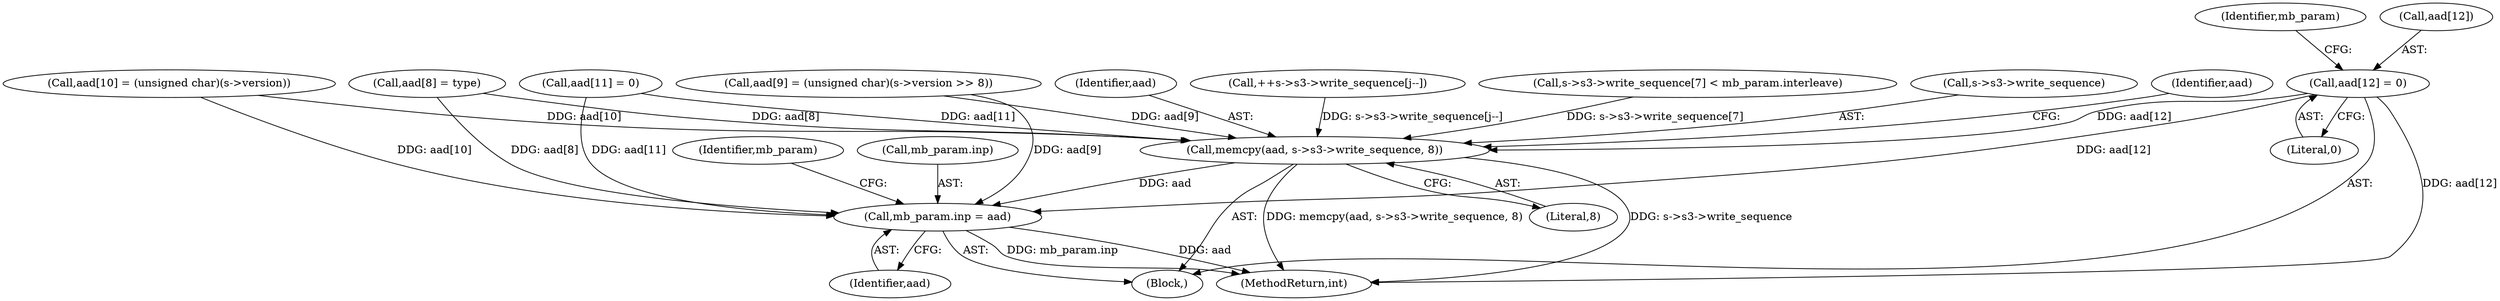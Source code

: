 digraph "0_openssl_77c77f0a1b9f15b869ca3342186dfbedd1119d0e@array" {
"1000488" [label="(Call,aad[12] = 0)"];
"1000450" [label="(Call,memcpy(aad, s->s3->write_sequence, 8))"];
"1000498" [label="(Call,mb_param.inp = aad)"];
"1000498" [label="(Call,mb_param.inp = aad)"];
"1000492" [label="(Literal,0)"];
"1000451" [label="(Identifier,aad)"];
"1000502" [label="(Identifier,aad)"];
"1000611" [label="(Call,++s->s3->write_sequence[j--])"];
"1000382" [label="(Block,)"];
"1000495" [label="(Identifier,mb_param)"];
"1000450" [label="(Call,memcpy(aad, s->s3->write_sequence, 8))"];
"1000589" [label="(Call,s->s3->write_sequence[7] < mb_param.interleave)"];
"1000489" [label="(Call,aad[12])"];
"1000845" [label="(MethodReturn,int)"];
"1000483" [label="(Call,aad[11] = 0)"];
"1000474" [label="(Call,aad[10] = (unsigned char)(s->version))"];
"1000457" [label="(Literal,8)"];
"1000452" [label="(Call,s->s3->write_sequence)"];
"1000458" [label="(Call,aad[8] = type)"];
"1000460" [label="(Identifier,aad)"];
"1000488" [label="(Call,aad[12] = 0)"];
"1000505" [label="(Identifier,mb_param)"];
"1000463" [label="(Call,aad[9] = (unsigned char)(s->version >> 8))"];
"1000499" [label="(Call,mb_param.inp)"];
"1000488" -> "1000382"  [label="AST: "];
"1000488" -> "1000492"  [label="CFG: "];
"1000489" -> "1000488"  [label="AST: "];
"1000492" -> "1000488"  [label="AST: "];
"1000495" -> "1000488"  [label="CFG: "];
"1000488" -> "1000845"  [label="DDG: aad[12]"];
"1000488" -> "1000450"  [label="DDG: aad[12]"];
"1000488" -> "1000498"  [label="DDG: aad[12]"];
"1000450" -> "1000382"  [label="AST: "];
"1000450" -> "1000457"  [label="CFG: "];
"1000451" -> "1000450"  [label="AST: "];
"1000452" -> "1000450"  [label="AST: "];
"1000457" -> "1000450"  [label="AST: "];
"1000460" -> "1000450"  [label="CFG: "];
"1000450" -> "1000845"  [label="DDG: memcpy(aad, s->s3->write_sequence, 8)"];
"1000450" -> "1000845"  [label="DDG: s->s3->write_sequence"];
"1000458" -> "1000450"  [label="DDG: aad[8]"];
"1000474" -> "1000450"  [label="DDG: aad[10]"];
"1000463" -> "1000450"  [label="DDG: aad[9]"];
"1000483" -> "1000450"  [label="DDG: aad[11]"];
"1000589" -> "1000450"  [label="DDG: s->s3->write_sequence[7]"];
"1000611" -> "1000450"  [label="DDG: s->s3->write_sequence[j--]"];
"1000450" -> "1000498"  [label="DDG: aad"];
"1000498" -> "1000382"  [label="AST: "];
"1000498" -> "1000502"  [label="CFG: "];
"1000499" -> "1000498"  [label="AST: "];
"1000502" -> "1000498"  [label="AST: "];
"1000505" -> "1000498"  [label="CFG: "];
"1000498" -> "1000845"  [label="DDG: aad"];
"1000498" -> "1000845"  [label="DDG: mb_param.inp"];
"1000458" -> "1000498"  [label="DDG: aad[8]"];
"1000474" -> "1000498"  [label="DDG: aad[10]"];
"1000463" -> "1000498"  [label="DDG: aad[9]"];
"1000483" -> "1000498"  [label="DDG: aad[11]"];
}
